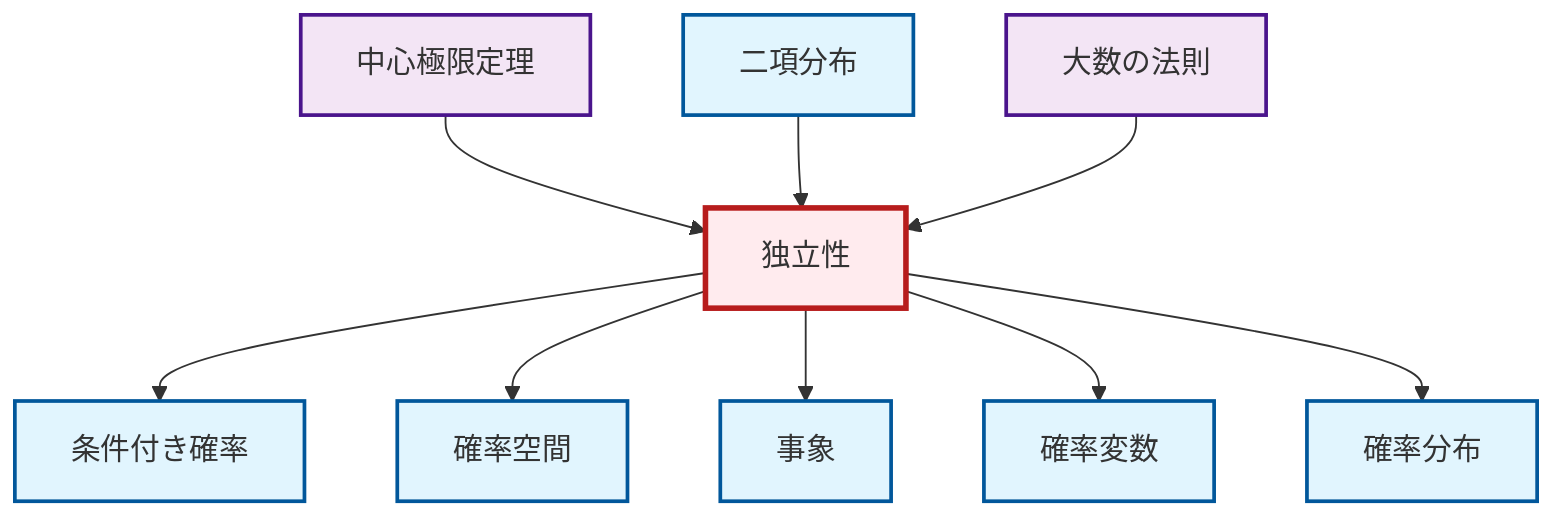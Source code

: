graph TD
    classDef definition fill:#e1f5fe,stroke:#01579b,stroke-width:2px
    classDef theorem fill:#f3e5f5,stroke:#4a148c,stroke-width:2px
    classDef axiom fill:#fff3e0,stroke:#e65100,stroke-width:2px
    classDef example fill:#e8f5e9,stroke:#1b5e20,stroke-width:2px
    classDef current fill:#ffebee,stroke:#b71c1c,stroke-width:3px
    thm-central-limit["中心極限定理"]:::theorem
    def-probability-distribution["確率分布"]:::definition
    thm-law-of-large-numbers["大数の法則"]:::theorem
    def-random-variable["確率変数"]:::definition
    def-event["事象"]:::definition
    def-probability-space["確率空間"]:::definition
    def-conditional-probability["条件付き確率"]:::definition
    def-independence["独立性"]:::definition
    def-binomial-distribution["二項分布"]:::definition
    def-independence --> def-conditional-probability
    thm-central-limit --> def-independence
    def-independence --> def-probability-space
    def-independence --> def-event
    def-independence --> def-random-variable
    def-binomial-distribution --> def-independence
    def-independence --> def-probability-distribution
    thm-law-of-large-numbers --> def-independence
    class def-independence current